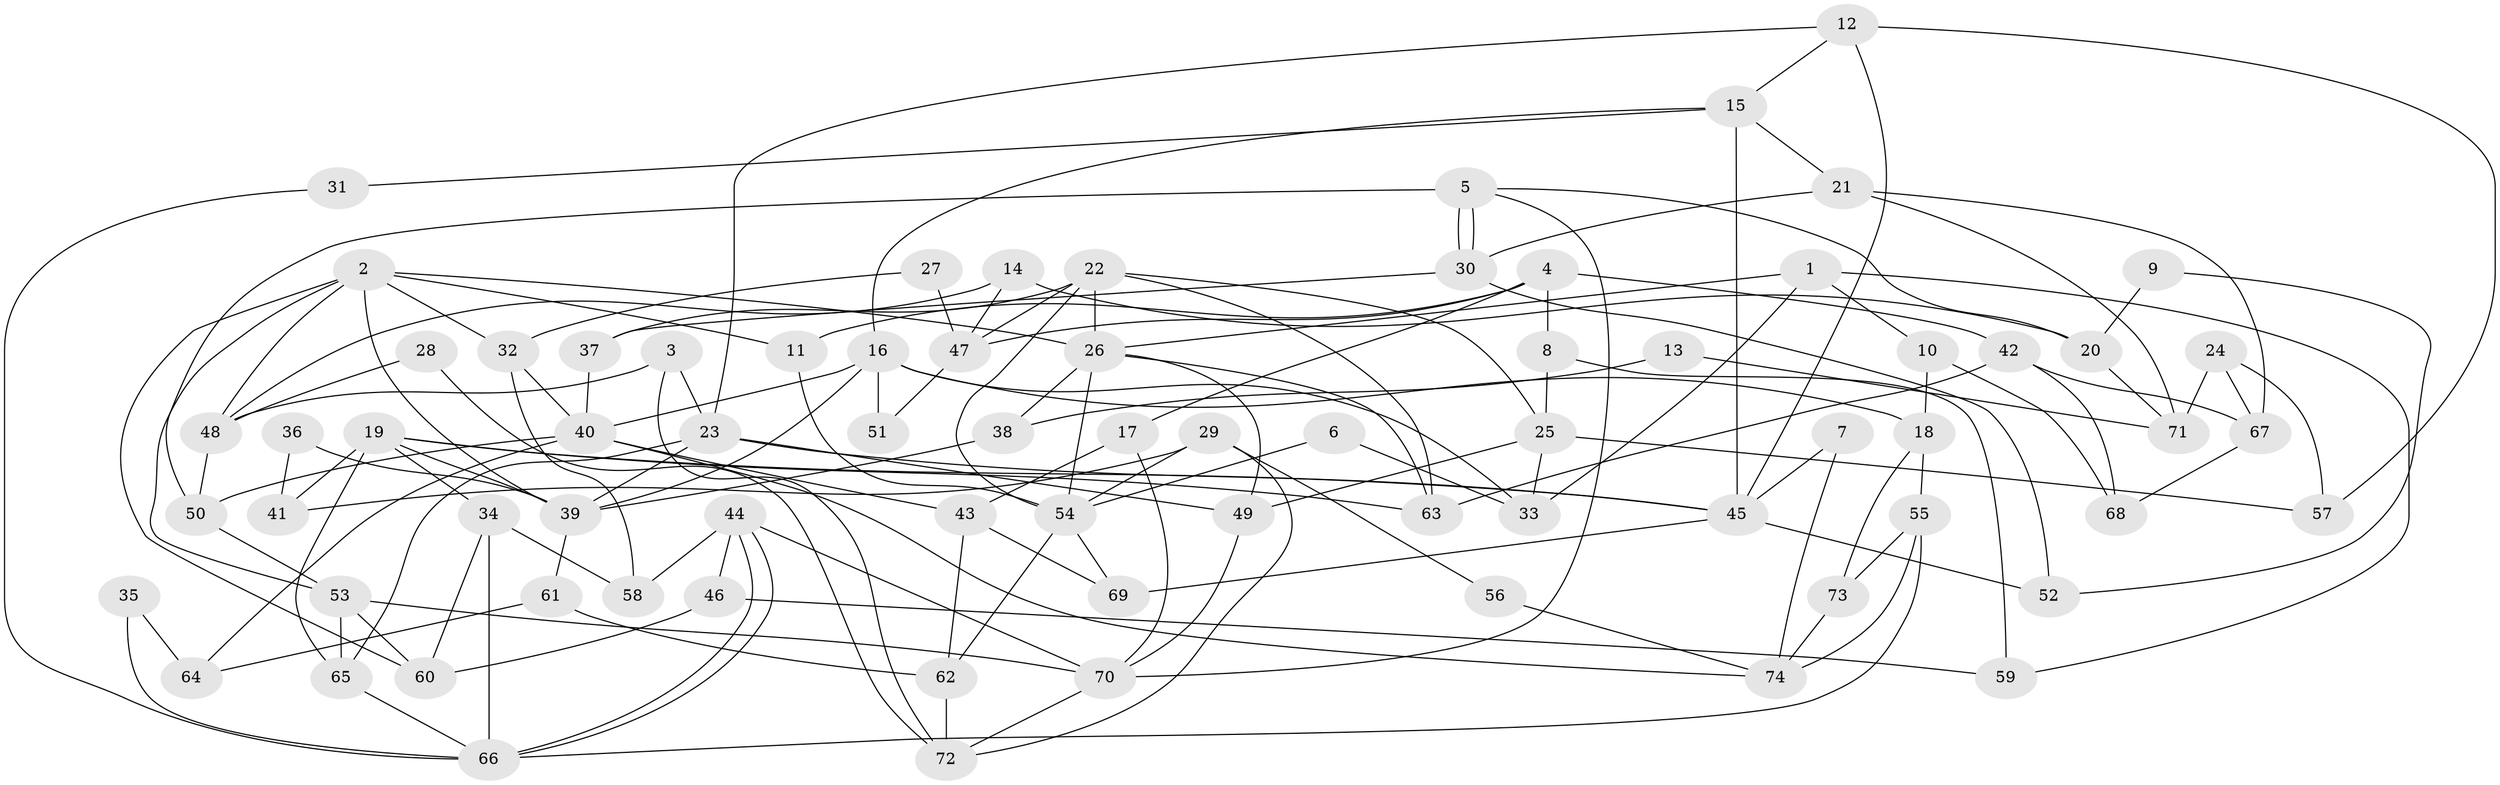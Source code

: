 // coarse degree distribution, {7: 0.12, 9: 0.04, 8: 0.12, 6: 0.12, 2: 0.16, 4: 0.04, 11: 0.04, 3: 0.2, 10: 0.04, 5: 0.08, 12: 0.04}
// Generated by graph-tools (version 1.1) at 2025/18/03/04/25 18:18:50]
// undirected, 74 vertices, 148 edges
graph export_dot {
graph [start="1"]
  node [color=gray90,style=filled];
  1;
  2;
  3;
  4;
  5;
  6;
  7;
  8;
  9;
  10;
  11;
  12;
  13;
  14;
  15;
  16;
  17;
  18;
  19;
  20;
  21;
  22;
  23;
  24;
  25;
  26;
  27;
  28;
  29;
  30;
  31;
  32;
  33;
  34;
  35;
  36;
  37;
  38;
  39;
  40;
  41;
  42;
  43;
  44;
  45;
  46;
  47;
  48;
  49;
  50;
  51;
  52;
  53;
  54;
  55;
  56;
  57;
  58;
  59;
  60;
  61;
  62;
  63;
  64;
  65;
  66;
  67;
  68;
  69;
  70;
  71;
  72;
  73;
  74;
  1 -- 10;
  1 -- 26;
  1 -- 33;
  1 -- 59;
  2 -- 60;
  2 -- 53;
  2 -- 11;
  2 -- 26;
  2 -- 32;
  2 -- 39;
  2 -- 48;
  3 -- 48;
  3 -- 72;
  3 -- 23;
  4 -- 17;
  4 -- 11;
  4 -- 8;
  4 -- 42;
  4 -- 47;
  5 -- 30;
  5 -- 30;
  5 -- 70;
  5 -- 20;
  5 -- 50;
  6 -- 33;
  6 -- 54;
  7 -- 74;
  7 -- 45;
  8 -- 59;
  8 -- 25;
  9 -- 52;
  9 -- 20;
  10 -- 18;
  10 -- 68;
  11 -- 54;
  12 -- 23;
  12 -- 45;
  12 -- 15;
  12 -- 57;
  13 -- 71;
  13 -- 38;
  14 -- 48;
  14 -- 47;
  14 -- 20;
  15 -- 21;
  15 -- 16;
  15 -- 31;
  15 -- 45;
  16 -- 39;
  16 -- 18;
  16 -- 33;
  16 -- 40;
  16 -- 51;
  17 -- 43;
  17 -- 70;
  18 -- 55;
  18 -- 73;
  19 -- 45;
  19 -- 39;
  19 -- 34;
  19 -- 41;
  19 -- 63;
  19 -- 65;
  20 -- 71;
  21 -- 67;
  21 -- 30;
  21 -- 71;
  22 -- 25;
  22 -- 63;
  22 -- 26;
  22 -- 37;
  22 -- 47;
  22 -- 54;
  23 -- 49;
  23 -- 39;
  23 -- 45;
  23 -- 65;
  24 -- 57;
  24 -- 71;
  24 -- 67;
  25 -- 33;
  25 -- 49;
  25 -- 57;
  26 -- 38;
  26 -- 49;
  26 -- 54;
  26 -- 63;
  27 -- 32;
  27 -- 47;
  28 -- 72;
  28 -- 48;
  29 -- 72;
  29 -- 54;
  29 -- 41;
  29 -- 56;
  30 -- 37;
  30 -- 52;
  31 -- 66;
  32 -- 58;
  32 -- 40;
  34 -- 66;
  34 -- 58;
  34 -- 60;
  35 -- 66;
  35 -- 64;
  36 -- 39;
  36 -- 41;
  37 -- 40;
  38 -- 39;
  39 -- 61;
  40 -- 43;
  40 -- 50;
  40 -- 64;
  40 -- 74;
  42 -- 63;
  42 -- 67;
  42 -- 68;
  43 -- 69;
  43 -- 62;
  44 -- 70;
  44 -- 66;
  44 -- 66;
  44 -- 46;
  44 -- 58;
  45 -- 52;
  45 -- 69;
  46 -- 60;
  46 -- 59;
  47 -- 51;
  48 -- 50;
  49 -- 70;
  50 -- 53;
  53 -- 65;
  53 -- 60;
  53 -- 70;
  54 -- 62;
  54 -- 69;
  55 -- 66;
  55 -- 74;
  55 -- 73;
  56 -- 74;
  61 -- 62;
  61 -- 64;
  62 -- 72;
  65 -- 66;
  67 -- 68;
  70 -- 72;
  73 -- 74;
}
